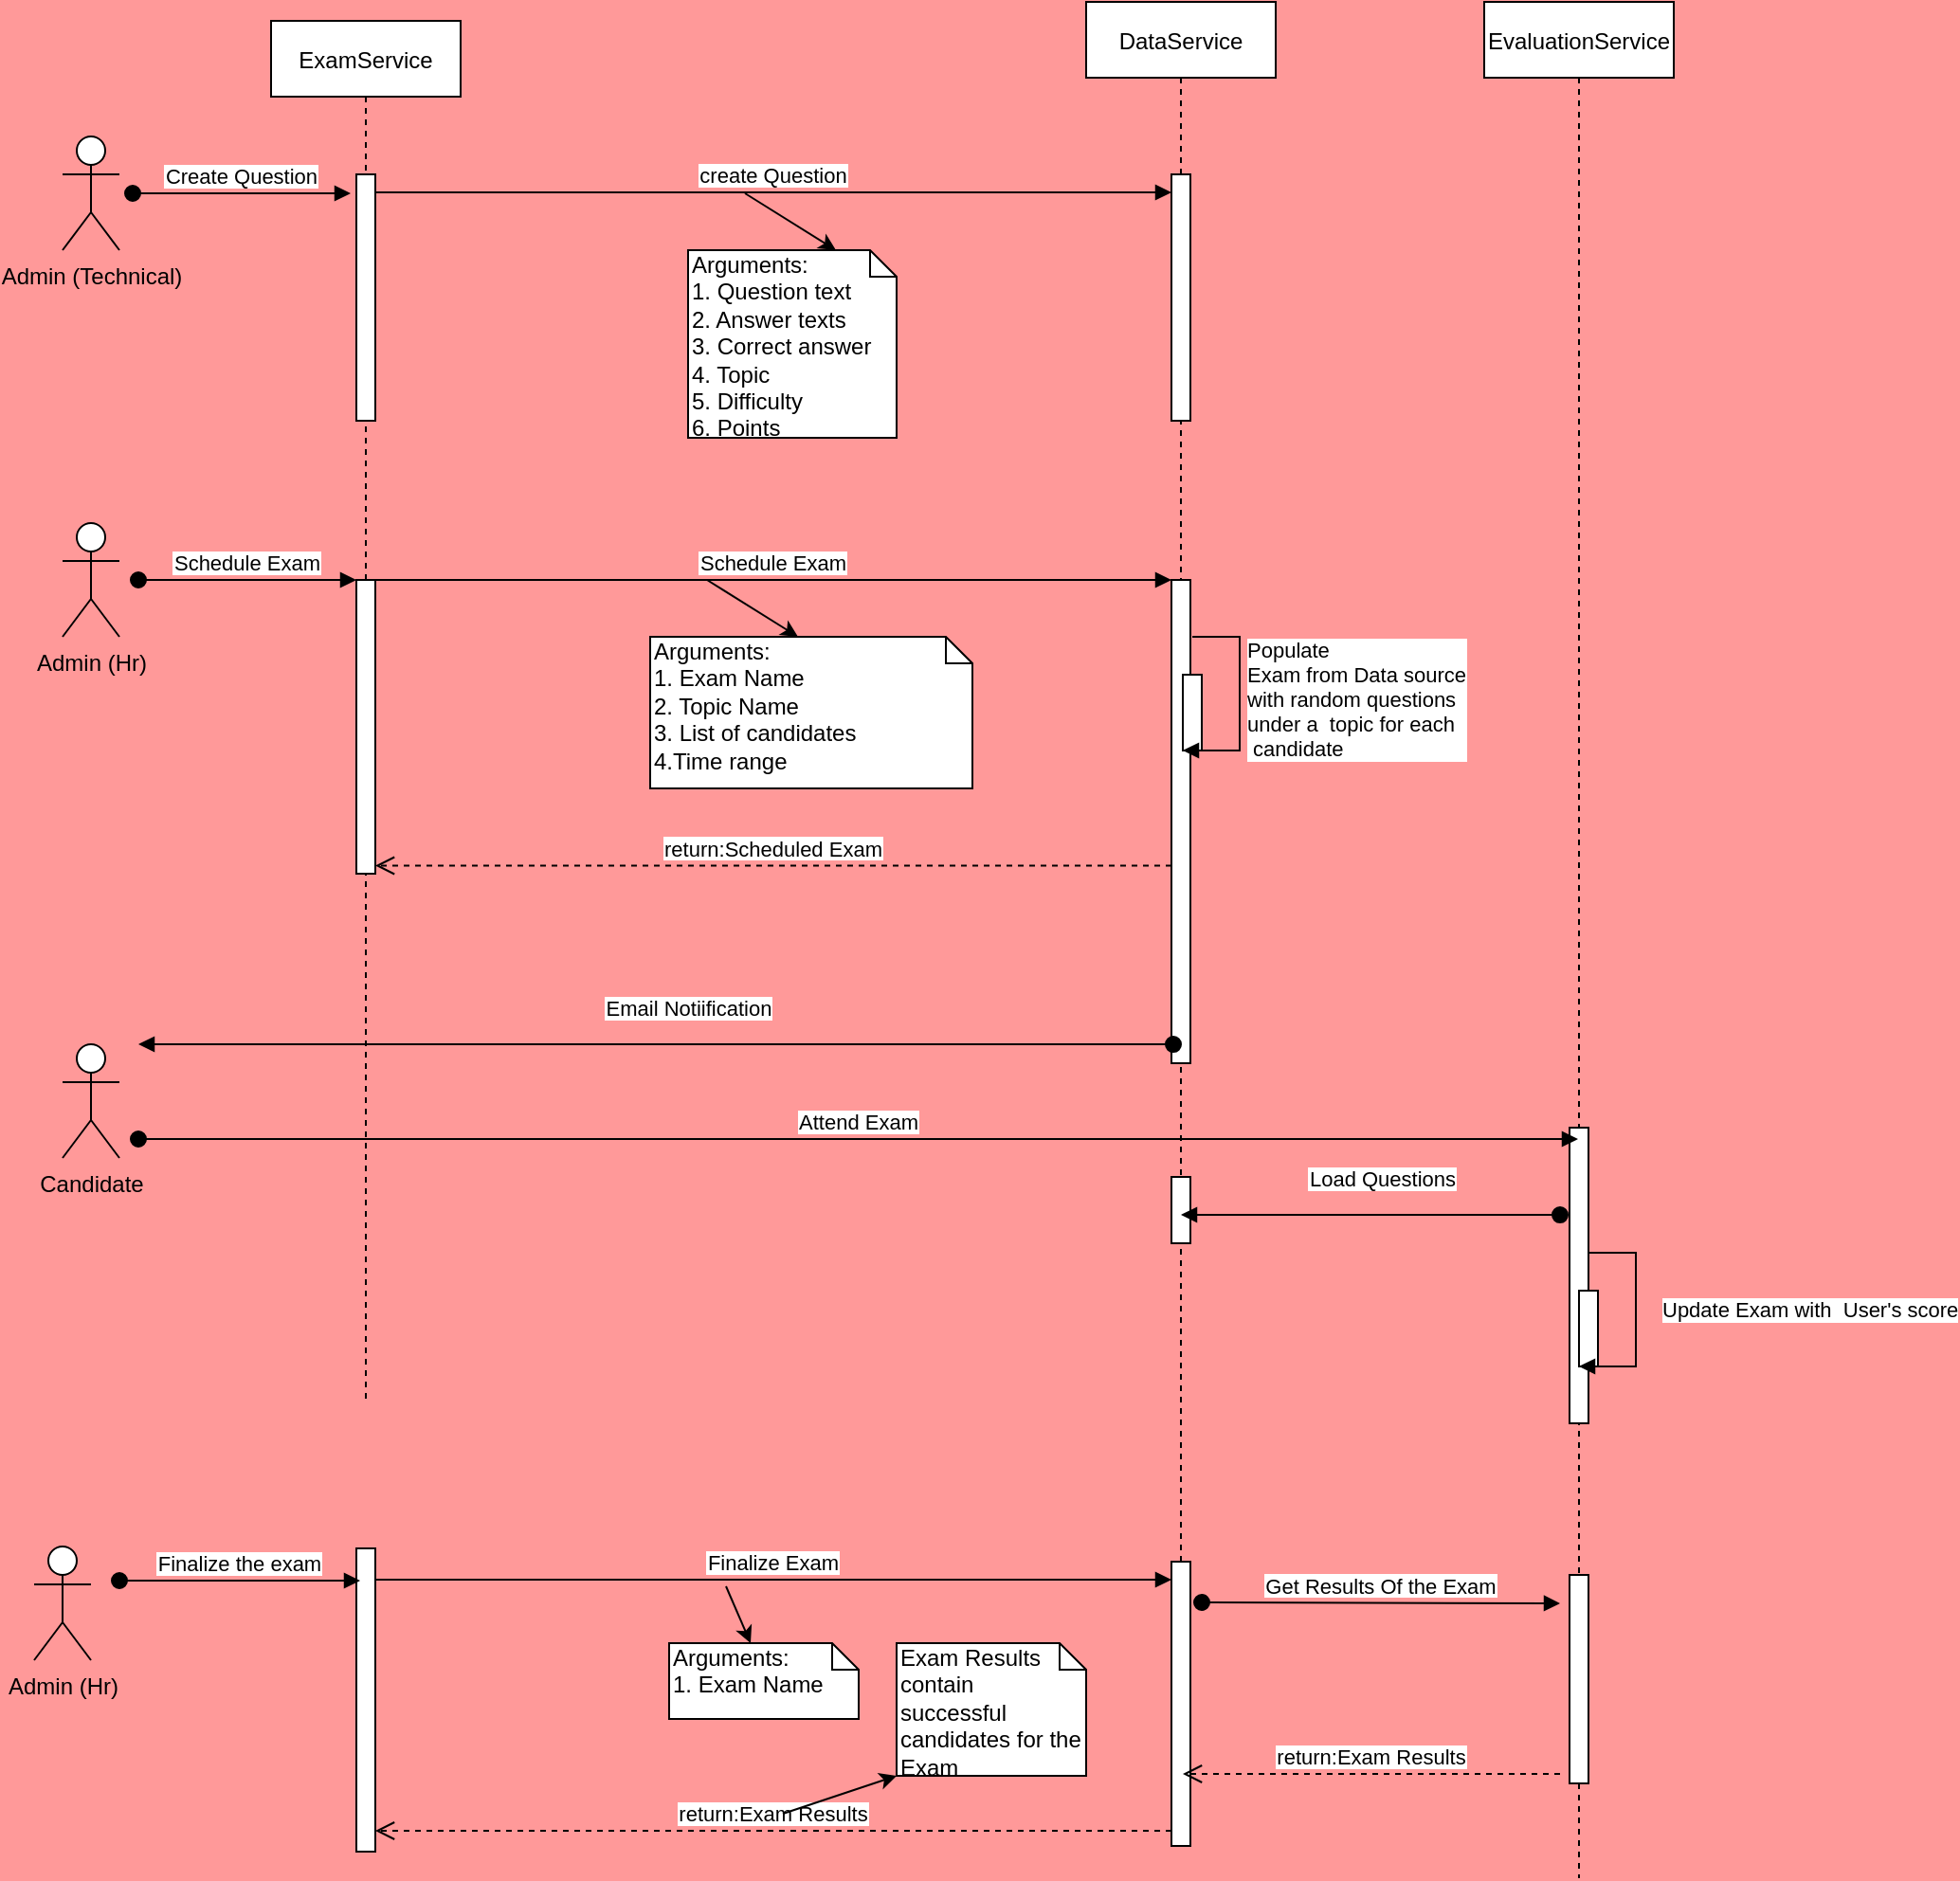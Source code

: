 <mxfile version="13.6.5" type="device"><diagram id="kgpKYQtTHZ0yAKxKKP6v" name="Page-1"><mxGraphModel dx="1422" dy="804" grid="1" gridSize="10" guides="1" tooltips="1" connect="1" arrows="1" fold="1" page="1" pageScale="1" pageWidth="1100" pageHeight="850" background="#FF9999" math="0" shadow="0"><root><mxCell id="0"/><mxCell id="1" parent="0"/><mxCell id="3nuBFxr9cyL0pnOWT2aG-1" value="ExamService" style="shape=umlLifeline;perimeter=lifelinePerimeter;container=1;collapsible=0;recursiveResize=0;rounded=0;shadow=0;strokeWidth=1;" parent="1" vertex="1"><mxGeometry x="170" y="80" width="100" height="730" as="geometry"/></mxCell><mxCell id="3nuBFxr9cyL0pnOWT2aG-2" value="" style="points=[];perimeter=orthogonalPerimeter;rounded=0;shadow=0;strokeWidth=1;" parent="3nuBFxr9cyL0pnOWT2aG-1" vertex="1"><mxGeometry x="45" y="295" width="10" height="155" as="geometry"/></mxCell><mxCell id="3nuBFxr9cyL0pnOWT2aG-3" value="Schedule Exam" style="verticalAlign=bottom;startArrow=oval;endArrow=block;startSize=8;shadow=0;strokeWidth=1;" parent="3nuBFxr9cyL0pnOWT2aG-1" target="3nuBFxr9cyL0pnOWT2aG-2" edge="1"><mxGeometry relative="1" as="geometry"><mxPoint x="-70" y="295" as="sourcePoint"/></mxGeometry></mxCell><mxCell id="3nuBFxr9cyL0pnOWT2aG-5" value="DataService" style="shape=umlLifeline;perimeter=lifelinePerimeter;container=1;collapsible=0;recursiveResize=0;rounded=0;shadow=0;strokeWidth=1;" parent="1" vertex="1"><mxGeometry x="600" y="70" width="100" height="900" as="geometry"/></mxCell><mxCell id="3nuBFxr9cyL0pnOWT2aG-6" value="" style="points=[];perimeter=orthogonalPerimeter;rounded=0;shadow=0;strokeWidth=1;" parent="3nuBFxr9cyL0pnOWT2aG-5" vertex="1"><mxGeometry x="45" y="305" width="10" height="255" as="geometry"/></mxCell><mxCell id="49a82WeTQHKVFU1pF_j1-15" value="" style="points=[];perimeter=orthogonalPerimeter;rounded=0;shadow=0;strokeWidth=1;" parent="3nuBFxr9cyL0pnOWT2aG-5" vertex="1"><mxGeometry x="45" y="823" width="10" height="150" as="geometry"/></mxCell><mxCell id="49a82WeTQHKVFU1pF_j1-18" value="" style="points=[];perimeter=orthogonalPerimeter;rounded=0;shadow=0;strokeWidth=1;" parent="3nuBFxr9cyL0pnOWT2aG-5" vertex="1"><mxGeometry x="45" y="91" width="10" height="130" as="geometry"/></mxCell><mxCell id="49a82WeTQHKVFU1pF_j1-55" value="" style="points=[];perimeter=orthogonalPerimeter;rounded=0;shadow=0;strokeWidth=1;" parent="3nuBFxr9cyL0pnOWT2aG-5" vertex="1"><mxGeometry x="45" y="620" width="10" height="35" as="geometry"/></mxCell><mxCell id="3nuBFxr9cyL0pnOWT2aG-7" value="return:Scheduled Exam" style="verticalAlign=bottom;endArrow=open;dashed=1;endSize=8;exitX=0;exitY=0.95;shadow=0;strokeWidth=1;" parent="1" edge="1"><mxGeometry relative="1" as="geometry"><mxPoint x="225" y="525.75" as="targetPoint"/><mxPoint x="645" y="525.75" as="sourcePoint"/></mxGeometry></mxCell><mxCell id="3nuBFxr9cyL0pnOWT2aG-8" value="Schedule Exam" style="verticalAlign=bottom;endArrow=block;entryX=0;entryY=0;shadow=0;strokeWidth=1;" parent="1" source="3nuBFxr9cyL0pnOWT2aG-2" target="3nuBFxr9cyL0pnOWT2aG-6" edge="1"><mxGeometry relative="1" as="geometry"><mxPoint x="275" y="385" as="sourcePoint"/></mxGeometry></mxCell><mxCell id="49a82WeTQHKVFU1pF_j1-1" value="Admin (Hr)" style="shape=umlActor;verticalLabelPosition=bottom;verticalAlign=top;html=1;" parent="1" vertex="1"><mxGeometry x="60" y="345" width="30" height="60" as="geometry"/></mxCell><mxCell id="49a82WeTQHKVFU1pF_j1-2" value="Arguments:&lt;br&gt;1. Exam Name&lt;br&gt;2. Topic Name&lt;br&gt;3. List of candidates&lt;br&gt;4.Time range" style="shape=note;whiteSpace=wrap;html=1;size=14;verticalAlign=top;align=left;spacingTop=-6;" parent="1" vertex="1"><mxGeometry x="370" y="405" width="170" height="80" as="geometry"/></mxCell><mxCell id="49a82WeTQHKVFU1pF_j1-3" value="" style="endArrow=classic;html=1;entryX=0;entryY=0;entryDx=78;entryDy=0;entryPerimeter=0;" parent="1" target="49a82WeTQHKVFU1pF_j1-2" edge="1"><mxGeometry width="50" height="50" relative="1" as="geometry"><mxPoint x="400" y="375" as="sourcePoint"/><mxPoint x="440" y="325" as="targetPoint"/></mxGeometry></mxCell><mxCell id="49a82WeTQHKVFU1pF_j1-6" value="" style="points=[];perimeter=orthogonalPerimeter;rounded=0;shadow=0;strokeWidth=1;" parent="1" vertex="1"><mxGeometry x="215" y="161" width="10" height="130" as="geometry"/></mxCell><mxCell id="49a82WeTQHKVFU1pF_j1-8" value="Create Question" style="verticalAlign=bottom;startArrow=oval;endArrow=block;startSize=8;shadow=0;strokeWidth=1;" parent="1" edge="1"><mxGeometry relative="1" as="geometry"><mxPoint x="97" y="171" as="sourcePoint"/><mxPoint x="212" y="171" as="targetPoint"/></mxGeometry></mxCell><mxCell id="49a82WeTQHKVFU1pF_j1-9" value="Admin (Technical)" style="shape=umlActor;verticalLabelPosition=bottom;verticalAlign=top;html=1;" parent="1" vertex="1"><mxGeometry x="60" y="141" width="30" height="60" as="geometry"/></mxCell><mxCell id="49a82WeTQHKVFU1pF_j1-10" value="" style="points=[];perimeter=orthogonalPerimeter;rounded=0;shadow=0;strokeWidth=1;" parent="1" vertex="1"><mxGeometry x="215" y="886" width="10" height="160" as="geometry"/></mxCell><mxCell id="49a82WeTQHKVFU1pF_j1-12" value="Admin (Hr)" style="shape=umlActor;verticalLabelPosition=bottom;verticalAlign=top;html=1;" parent="1" vertex="1"><mxGeometry x="45" y="885" width="30" height="60" as="geometry"/></mxCell><mxCell id="49a82WeTQHKVFU1pF_j1-13" value="Finalize the exam" style="verticalAlign=bottom;startArrow=oval;endArrow=block;startSize=8;shadow=0;strokeWidth=1;entryX=0.2;entryY=0.5;entryDx=0;entryDy=0;entryPerimeter=0;" parent="1" edge="1"><mxGeometry relative="1" as="geometry"><mxPoint x="90" y="903" as="sourcePoint"/><mxPoint x="217" y="903" as="targetPoint"/></mxGeometry></mxCell><mxCell id="49a82WeTQHKVFU1pF_j1-14" value="Finalize Exam" style="verticalAlign=bottom;endArrow=block;entryX=0;entryY=0;shadow=0;strokeWidth=1;" parent="1" edge="1"><mxGeometry relative="1" as="geometry"><mxPoint x="225" y="902.5" as="sourcePoint"/><mxPoint x="645" y="902.5" as="targetPoint"/></mxGeometry></mxCell><mxCell id="49a82WeTQHKVFU1pF_j1-16" value="return:Exam Results" style="verticalAlign=bottom;endArrow=open;dashed=1;endSize=8;exitX=0;exitY=0.95;shadow=0;strokeWidth=1;" parent="1" edge="1"><mxGeometry relative="1" as="geometry"><mxPoint x="225" y="1035.0" as="targetPoint"/><mxPoint x="645" y="1035.0" as="sourcePoint"/></mxGeometry></mxCell><mxCell id="49a82WeTQHKVFU1pF_j1-17" value="create Question" style="verticalAlign=bottom;endArrow=block;entryX=0;entryY=0;shadow=0;strokeWidth=1;" parent="1" edge="1"><mxGeometry relative="1" as="geometry"><mxPoint x="225" y="170.5" as="sourcePoint"/><mxPoint x="645" y="170.5" as="targetPoint"/></mxGeometry></mxCell><mxCell id="49a82WeTQHKVFU1pF_j1-19" value="Arguments:&lt;br&gt;1. Exam Name" style="shape=note;whiteSpace=wrap;html=1;size=14;verticalAlign=top;align=left;spacingTop=-6;" parent="1" vertex="1"><mxGeometry x="380" y="936" width="100" height="40" as="geometry"/></mxCell><mxCell id="49a82WeTQHKVFU1pF_j1-20" value="" style="endArrow=classic;html=1;entryX=0;entryY=0;entryDx=43;entryDy=0;entryPerimeter=0;" parent="1" target="49a82WeTQHKVFU1pF_j1-19" edge="1"><mxGeometry width="50" height="50" relative="1" as="geometry"><mxPoint x="410" y="906" as="sourcePoint"/><mxPoint x="450" y="856" as="targetPoint"/></mxGeometry></mxCell><mxCell id="49a82WeTQHKVFU1pF_j1-21" value="Exam Results contain successful candidates for the Exam" style="shape=note;whiteSpace=wrap;html=1;size=14;verticalAlign=top;align=left;spacingTop=-6;" parent="1" vertex="1"><mxGeometry x="500" y="936" width="100" height="70" as="geometry"/></mxCell><mxCell id="49a82WeTQHKVFU1pF_j1-22" value="" style="endArrow=classic;html=1;entryX=0;entryY=1;entryDx=0;entryDy=0;entryPerimeter=0;" parent="1" target="49a82WeTQHKVFU1pF_j1-21" edge="1"><mxGeometry width="50" height="50" relative="1" as="geometry"><mxPoint x="440" y="1026" as="sourcePoint"/><mxPoint x="430" y="1026" as="targetPoint"/></mxGeometry></mxCell><mxCell id="49a82WeTQHKVFU1pF_j1-25" value="" style="html=1;points=[];perimeter=orthogonalPerimeter;direction=west;" parent="1" vertex="1"><mxGeometry x="651" y="425" width="10" height="40" as="geometry"/></mxCell><mxCell id="49a82WeTQHKVFU1pF_j1-26" value="Populate &lt;br&gt;Exam from Data source&lt;br&gt;with random questions &lt;br&gt;under a&amp;nbsp; topic for each&lt;br&gt;&amp;nbsp;candidate" style="edgeStyle=orthogonalEdgeStyle;html=1;align=left;spacingLeft=2;endArrow=block;rounded=0;entryX=1;entryY=0;" parent="1" target="49a82WeTQHKVFU1pF_j1-25" edge="1"><mxGeometry relative="1" as="geometry"><mxPoint x="656" y="405" as="sourcePoint"/><Array as="points"><mxPoint x="681" y="405"/></Array></mxGeometry></mxCell><mxCell id="49a82WeTQHKVFU1pF_j1-27" value="Arguments:&lt;br&gt;1. Question text&lt;br&gt;2. Answer texts&lt;br&gt;3. Correct answer&lt;br&gt;4. Topic&lt;br&gt;5. Difficulty&lt;br&gt;6. Points" style="shape=note;whiteSpace=wrap;html=1;size=14;verticalAlign=top;align=left;spacingTop=-6;" parent="1" vertex="1"><mxGeometry x="390" y="201" width="110" height="99" as="geometry"/></mxCell><mxCell id="49a82WeTQHKVFU1pF_j1-28" value="" style="endArrow=classic;html=1;entryX=0;entryY=0;entryDx=78;entryDy=0;entryPerimeter=0;" parent="1" target="49a82WeTQHKVFU1pF_j1-27" edge="1"><mxGeometry width="50" height="50" relative="1" as="geometry"><mxPoint x="420" y="171" as="sourcePoint"/><mxPoint x="460" y="121" as="targetPoint"/></mxGeometry></mxCell><mxCell id="49a82WeTQHKVFU1pF_j1-34" value="EvaluationService" style="shape=umlLifeline;perimeter=lifelinePerimeter;container=1;collapsible=0;recursiveResize=0;rounded=0;shadow=0;strokeWidth=1;" parent="1" vertex="1"><mxGeometry x="810" y="70" width="100" height="990" as="geometry"/></mxCell><mxCell id="49a82WeTQHKVFU1pF_j1-35" value="" style="points=[];perimeter=orthogonalPerimeter;rounded=0;shadow=0;strokeWidth=1;" parent="49a82WeTQHKVFU1pF_j1-34" vertex="1"><mxGeometry x="45" y="594" width="10" height="156" as="geometry"/></mxCell><mxCell id="49a82WeTQHKVFU1pF_j1-54" value="" style="points=[];perimeter=orthogonalPerimeter;rounded=0;shadow=0;strokeWidth=1;" parent="49a82WeTQHKVFU1pF_j1-34" vertex="1"><mxGeometry x="45" y="830" width="10" height="110" as="geometry"/></mxCell><mxCell id="49a82WeTQHKVFU1pF_j1-38" value="Candidate" style="shape=umlActor;verticalLabelPosition=bottom;verticalAlign=top;html=1;" parent="1" vertex="1"><mxGeometry x="60" y="620" width="30" height="60" as="geometry"/></mxCell><mxCell id="49a82WeTQHKVFU1pF_j1-41" value="Email Notiification" style="verticalAlign=bottom;startArrow=oval;endArrow=block;startSize=8;shadow=0;strokeWidth=1;exitX=0.1;exitY=0.961;exitDx=0;exitDy=0;exitPerimeter=0;" parent="1" source="3nuBFxr9cyL0pnOWT2aG-6" edge="1"><mxGeometry x="-0.065" y="-10" relative="1" as="geometry"><mxPoint x="380" y="608" as="sourcePoint"/><mxPoint x="100" y="620" as="targetPoint"/><mxPoint as="offset"/></mxGeometry></mxCell><mxCell id="49a82WeTQHKVFU1pF_j1-45" value="Attend Exam" style="verticalAlign=bottom;startArrow=oval;endArrow=block;startSize=8;shadow=0;strokeWidth=1;" parent="1" target="49a82WeTQHKVFU1pF_j1-34" edge="1"><mxGeometry relative="1" as="geometry"><mxPoint x="100" y="670" as="sourcePoint"/><mxPoint x="245" y="670" as="targetPoint"/></mxGeometry></mxCell><mxCell id="49a82WeTQHKVFU1pF_j1-46" value="" style="html=1;points=[];perimeter=orthogonalPerimeter;direction=west;" parent="1" vertex="1"><mxGeometry x="860" y="750" width="10" height="40" as="geometry"/></mxCell><mxCell id="49a82WeTQHKVFU1pF_j1-47" value="Update Exam with&amp;nbsp; User's score" style="edgeStyle=orthogonalEdgeStyle;html=1;align=left;spacingLeft=2;endArrow=block;rounded=0;entryX=1;entryY=0;" parent="1" target="49a82WeTQHKVFU1pF_j1-46" edge="1"><mxGeometry x="-0.043" y="10" relative="1" as="geometry"><mxPoint x="865" y="730" as="sourcePoint"/><Array as="points"><mxPoint x="890" y="730"/></Array><mxPoint as="offset"/></mxGeometry></mxCell><mxCell id="49a82WeTQHKVFU1pF_j1-48" value="Load Questions" style="verticalAlign=bottom;startArrow=oval;endArrow=block;startSize=8;shadow=0;strokeWidth=1;exitX=0.1;exitY=0.961;exitDx=0;exitDy=0;exitPerimeter=0;" parent="1" edge="1"><mxGeometry x="-0.065" y="-10" relative="1" as="geometry"><mxPoint x="850" y="710.055" as="sourcePoint"/><mxPoint x="650" y="710" as="targetPoint"/><mxPoint as="offset"/></mxGeometry></mxCell><mxCell id="49a82WeTQHKVFU1pF_j1-52" value="Get Results Of the Exam" style="verticalAlign=bottom;startArrow=oval;endArrow=block;startSize=8;shadow=0;strokeWidth=1;" parent="1" edge="1"><mxGeometry relative="1" as="geometry"><mxPoint x="661" y="914.5" as="sourcePoint"/><mxPoint x="850" y="915" as="targetPoint"/></mxGeometry></mxCell><mxCell id="49a82WeTQHKVFU1pF_j1-53" value="return:Exam Results" style="verticalAlign=bottom;endArrow=open;dashed=1;endSize=8;shadow=0;strokeWidth=1;" parent="1" edge="1"><mxGeometry relative="1" as="geometry"><mxPoint x="651" y="1005.0" as="targetPoint"/><mxPoint x="850" y="1005" as="sourcePoint"/></mxGeometry></mxCell></root></mxGraphModel></diagram></mxfile>